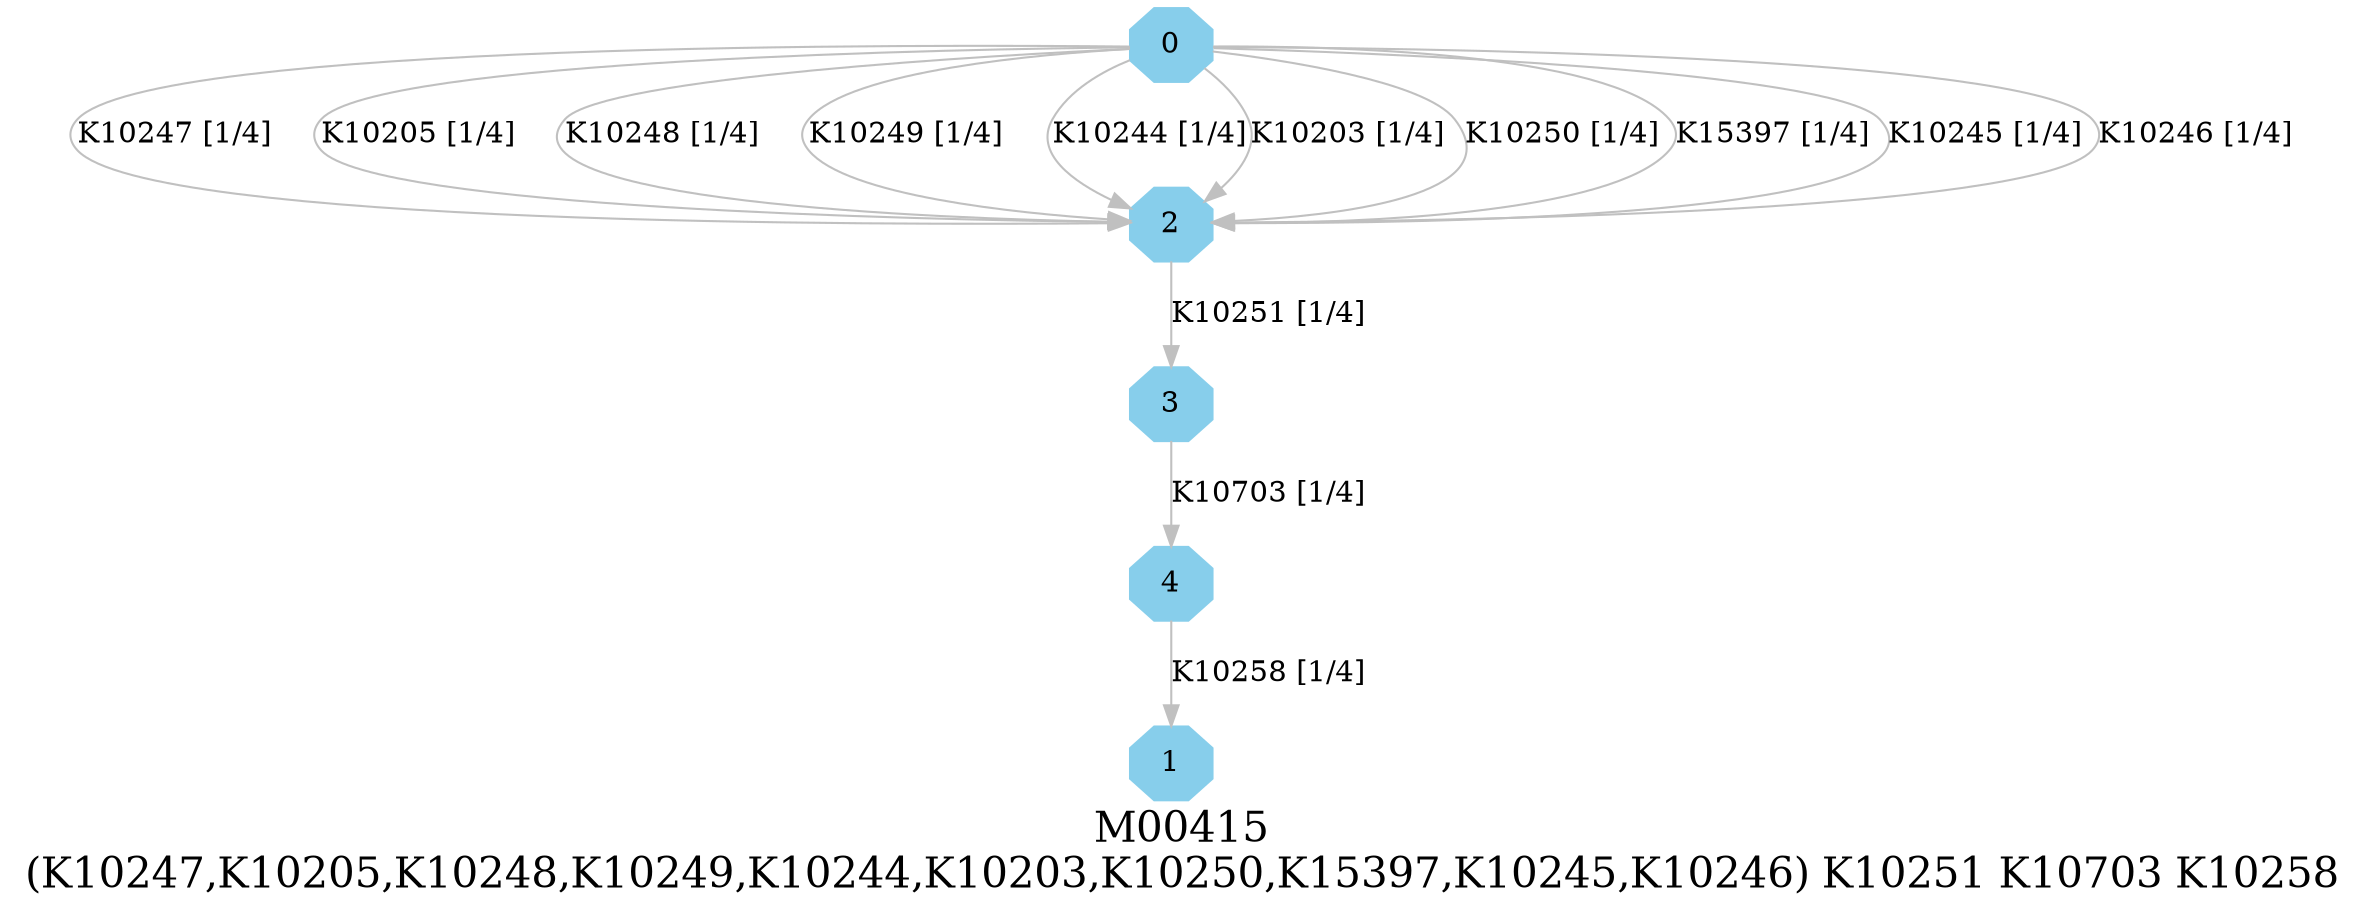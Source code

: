 digraph G {
graph [label="M00415
(K10247,K10205,K10248,K10249,K10244,K10203,K10250,K15397,K10245,K10246) K10251 K10703 K10258",fontsize=20];
node [shape=box,style=filled];
edge [len=3,color=grey];
{node [width=.3,height=.3,shape=octagon,style=filled,color=skyblue] 0 1 2 3 4 }
0 -> 2 [label="K10247 [1/4]"];
0 -> 2 [label="K10205 [1/4]"];
0 -> 2 [label="K10248 [1/4]"];
0 -> 2 [label="K10249 [1/4]"];
0 -> 2 [label="K10244 [1/4]"];
0 -> 2 [label="K10203 [1/4]"];
0 -> 2 [label="K10250 [1/4]"];
0 -> 2 [label="K15397 [1/4]"];
0 -> 2 [label="K10245 [1/4]"];
0 -> 2 [label="K10246 [1/4]"];
2 -> 3 [label="K10251 [1/4]"];
3 -> 4 [label="K10703 [1/4]"];
4 -> 1 [label="K10258 [1/4]"];
}